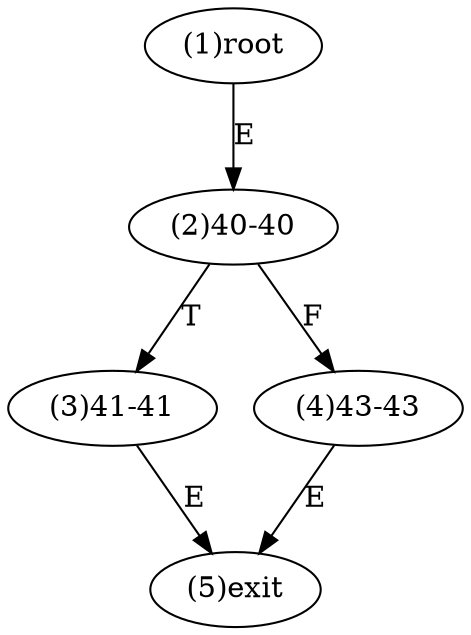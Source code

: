 digraph "" { 
1[ label="(1)root"];
2[ label="(2)40-40"];
3[ label="(3)41-41"];
4[ label="(4)43-43"];
5[ label="(5)exit"];
1->2[ label="E"];
2->4[ label="F"];
2->3[ label="T"];
3->5[ label="E"];
4->5[ label="E"];
}